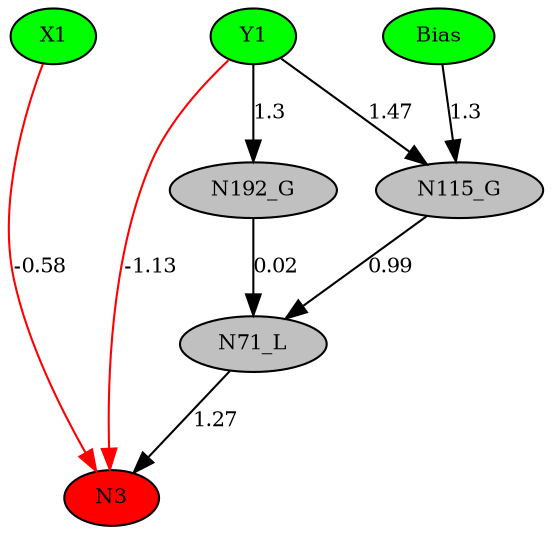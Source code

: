 digraph g { 
N0 [shape=ellipse, label=Bias,fontsize=10,height=0.1,width=0.1,style=filled,fillcolor=green]
N1[shape=ellipse label=X1,fontsize=10,height=0.1,width=0.1,style=filled,fillcolor=green]
N2[shape=ellipse label=Y1,fontsize=10,height=0.1,width=0.1,style=filled,fillcolor=green]
N3[shape=ellipse,fontsize = 10, height = 0.1, width = 0.1, style = filled, fillcolor = red]
N71[shape=ellipse, label=N71_L,fontsize=10,height=0.1,width=0.1,style=filled,fillcolor=gray]
N115[shape=ellipse, label=N115_G,fontsize=10,height=0.1,width=0.1,style=filled,fillcolor=gray]
N192[shape=ellipse, label=N192_G,fontsize=10,height=0.1,width=0.1,style=filled,fillcolor=gray]
N1 -> N3 [color=red] [arrowType=inv][ label=-0.58,fontsize=10]
N2 -> N3 [color=red] [arrowType=inv][ label=-1.13,fontsize=10]
N71 -> N3 [color=black] [ label=1.27,fontsize=10]
N0 -> N115 [color=black] [ label=1.3,fontsize=10]
N115 -> N71 [color=black] [ label=0.99,fontsize=10]
N2 -> N192 [color=black] [ label=1.3,fontsize=10]
N192 -> N71 [color=black] [ label=0.02,fontsize=10]
N2 -> N115 [color=black] [ label=1.47,fontsize=10]
 { rank=same; 
N3
 } 
 { rank=same; 
N1 ->N2 ->N0 [style=invis]
 } 
}

